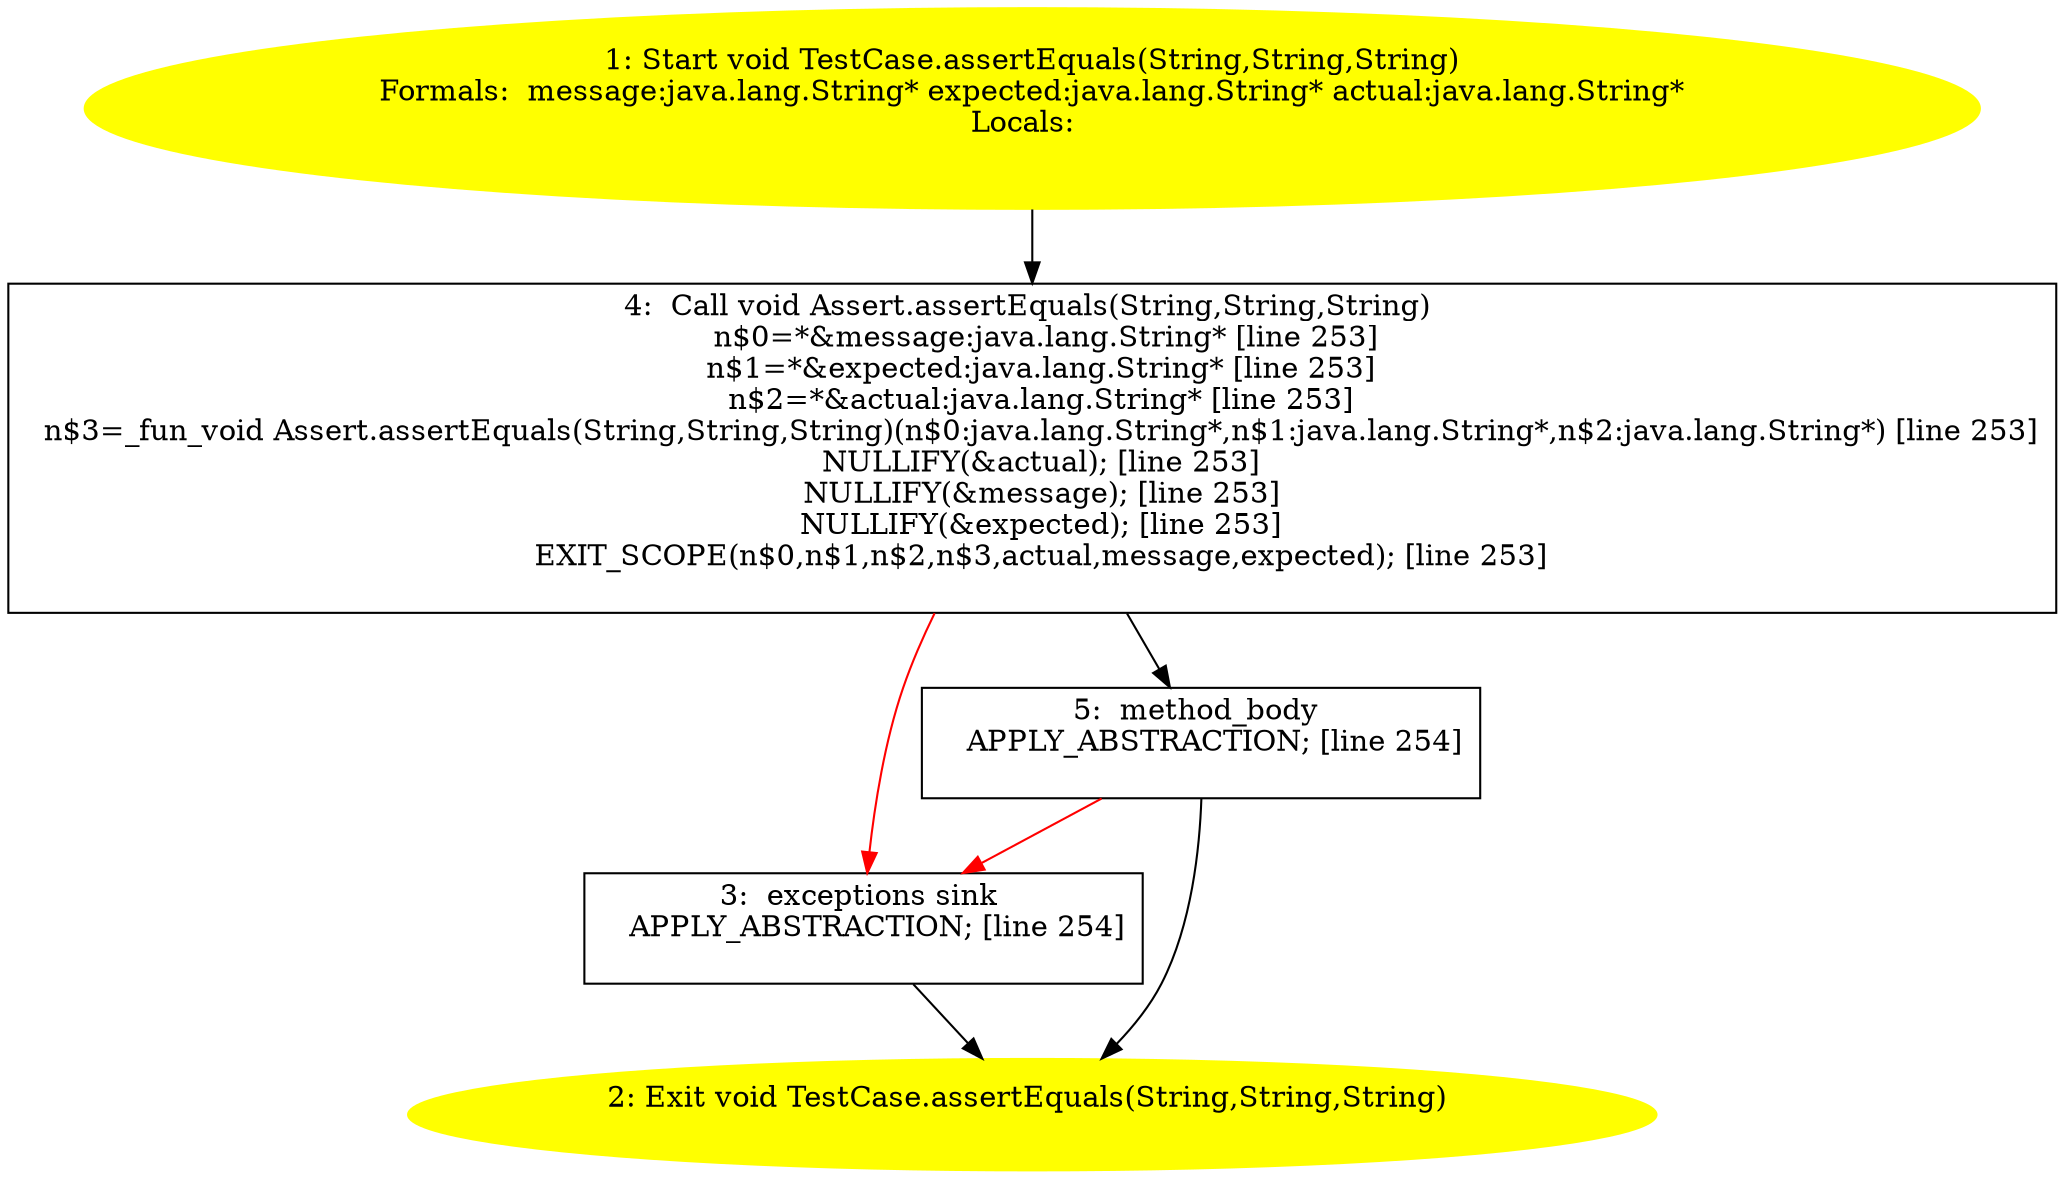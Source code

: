 /* @generated */
digraph cfg {
"junit.framework.TestCase.assertEquals(java.lang.String,java.lang.String,java.lang.String):void.7b6d754dafb8960342ed268e570d5304_1" [label="1: Start void TestCase.assertEquals(String,String,String)\nFormals:  message:java.lang.String* expected:java.lang.String* actual:java.lang.String*\nLocals:  \n  " color=yellow style=filled]
	

	 "junit.framework.TestCase.assertEquals(java.lang.String,java.lang.String,java.lang.String):void.7b6d754dafb8960342ed268e570d5304_1" -> "junit.framework.TestCase.assertEquals(java.lang.String,java.lang.String,java.lang.String):void.7b6d754dafb8960342ed268e570d5304_4" ;
"junit.framework.TestCase.assertEquals(java.lang.String,java.lang.String,java.lang.String):void.7b6d754dafb8960342ed268e570d5304_2" [label="2: Exit void TestCase.assertEquals(String,String,String) \n  " color=yellow style=filled]
	

"junit.framework.TestCase.assertEquals(java.lang.String,java.lang.String,java.lang.String):void.7b6d754dafb8960342ed268e570d5304_3" [label="3:  exceptions sink \n   APPLY_ABSTRACTION; [line 254]\n " shape="box"]
	

	 "junit.framework.TestCase.assertEquals(java.lang.String,java.lang.String,java.lang.String):void.7b6d754dafb8960342ed268e570d5304_3" -> "junit.framework.TestCase.assertEquals(java.lang.String,java.lang.String,java.lang.String):void.7b6d754dafb8960342ed268e570d5304_2" ;
"junit.framework.TestCase.assertEquals(java.lang.String,java.lang.String,java.lang.String):void.7b6d754dafb8960342ed268e570d5304_4" [label="4:  Call void Assert.assertEquals(String,String,String) \n   n$0=*&message:java.lang.String* [line 253]\n  n$1=*&expected:java.lang.String* [line 253]\n  n$2=*&actual:java.lang.String* [line 253]\n  n$3=_fun_void Assert.assertEquals(String,String,String)(n$0:java.lang.String*,n$1:java.lang.String*,n$2:java.lang.String*) [line 253]\n  NULLIFY(&actual); [line 253]\n  NULLIFY(&message); [line 253]\n  NULLIFY(&expected); [line 253]\n  EXIT_SCOPE(n$0,n$1,n$2,n$3,actual,message,expected); [line 253]\n " shape="box"]
	

	 "junit.framework.TestCase.assertEquals(java.lang.String,java.lang.String,java.lang.String):void.7b6d754dafb8960342ed268e570d5304_4" -> "junit.framework.TestCase.assertEquals(java.lang.String,java.lang.String,java.lang.String):void.7b6d754dafb8960342ed268e570d5304_5" ;
	 "junit.framework.TestCase.assertEquals(java.lang.String,java.lang.String,java.lang.String):void.7b6d754dafb8960342ed268e570d5304_4" -> "junit.framework.TestCase.assertEquals(java.lang.String,java.lang.String,java.lang.String):void.7b6d754dafb8960342ed268e570d5304_3" [color="red" ];
"junit.framework.TestCase.assertEquals(java.lang.String,java.lang.String,java.lang.String):void.7b6d754dafb8960342ed268e570d5304_5" [label="5:  method_body \n   APPLY_ABSTRACTION; [line 254]\n " shape="box"]
	

	 "junit.framework.TestCase.assertEquals(java.lang.String,java.lang.String,java.lang.String):void.7b6d754dafb8960342ed268e570d5304_5" -> "junit.framework.TestCase.assertEquals(java.lang.String,java.lang.String,java.lang.String):void.7b6d754dafb8960342ed268e570d5304_2" ;
	 "junit.framework.TestCase.assertEquals(java.lang.String,java.lang.String,java.lang.String):void.7b6d754dafb8960342ed268e570d5304_5" -> "junit.framework.TestCase.assertEquals(java.lang.String,java.lang.String,java.lang.String):void.7b6d754dafb8960342ed268e570d5304_3" [color="red" ];
}
